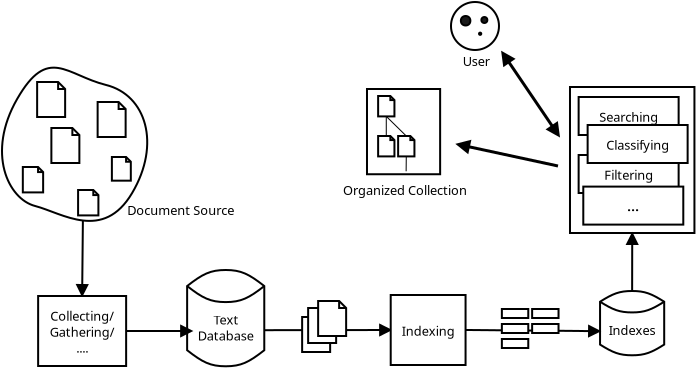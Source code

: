 <?xml version="1.0" encoding="UTF-8"?>
<dia:diagram xmlns:dia="http://www.lysator.liu.se/~alla/dia/">
  <dia:layer name="Fundo" visible="true">
    <dia:object type="Flowchart - Magnetic Disk" version="0" id="O0">
      <dia:attribute name="obj_pos">
        <dia:point val="18.2,5.8"/>
      </dia:attribute>
      <dia:attribute name="obj_bb">
        <dia:rectangle val="18.15,5.75;22.107,10.664"/>
      </dia:attribute>
      <dia:attribute name="elem_corner">
        <dia:point val="18.2,5.8"/>
      </dia:attribute>
      <dia:attribute name="elem_width">
        <dia:real val="3.857"/>
      </dia:attribute>
      <dia:attribute name="elem_height">
        <dia:real val="4.814"/>
      </dia:attribute>
      <dia:attribute name="line_width">
        <dia:real val="0.1"/>
      </dia:attribute>
      <dia:attribute name="line_colour">
        <dia:color val="#000000"/>
      </dia:attribute>
      <dia:attribute name="fill_colour">
        <dia:color val="#ffffff"/>
      </dia:attribute>
      <dia:attribute name="show_background">
        <dia:boolean val="true"/>
      </dia:attribute>
      <dia:attribute name="line_style">
        <dia:enum val="0"/>
        <dia:real val="1"/>
      </dia:attribute>
      <dia:attribute name="text">
        <dia:composite type="text">
          <dia:attribute name="string">
            <dia:string>#Text
Database#</dia:string>
          </dia:attribute>
          <dia:attribute name="font">
            <dia:font family="sans" style="0" name="Helvetica"/>
          </dia:attribute>
          <dia:attribute name="height">
            <dia:real val="0.8"/>
          </dia:attribute>
          <dia:attribute name="pos">
            <dia:point val="20.129,8.358"/>
          </dia:attribute>
          <dia:attribute name="color">
            <dia:color val="#000000"/>
          </dia:attribute>
          <dia:attribute name="alignment">
            <dia:enum val="1"/>
          </dia:attribute>
        </dia:composite>
      </dia:attribute>
      <dia:attribute name="flip_horizontal">
        <dia:boolean val="false"/>
      </dia:attribute>
      <dia:attribute name="flip_vertical">
        <dia:boolean val="false"/>
      </dia:attribute>
    </dia:object>
    <dia:object type="Standard - Line" version="0" id="O1">
      <dia:attribute name="obj_pos">
        <dia:point val="22.057,8.809"/>
      </dia:attribute>
      <dia:attribute name="obj_bb">
        <dia:rectangle val="22.007,8.3;28.451,9.3"/>
      </dia:attribute>
      <dia:attribute name="conn_endpoints">
        <dia:point val="22.057,8.809"/>
        <dia:point val="28.4,8.8"/>
      </dia:attribute>
      <dia:attribute name="numcp">
        <dia:int val="1"/>
      </dia:attribute>
      <dia:attribute name="end_arrow">
        <dia:enum val="3"/>
      </dia:attribute>
      <dia:attribute name="end_arrow_length">
        <dia:real val="0.5"/>
      </dia:attribute>
      <dia:attribute name="end_arrow_width">
        <dia:real val="0.5"/>
      </dia:attribute>
      <dia:connections>
        <dia:connection handle="0" to="O0" connection="11"/>
        <dia:connection handle="1" to="O5" connection="7"/>
      </dia:connections>
    </dia:object>
    <dia:group>
      <dia:object type="Filesystem - File" version="0" id="O2">
        <dia:attribute name="obj_pos">
          <dia:point val="23.95,8.15"/>
        </dia:attribute>
        <dia:attribute name="obj_bb">
          <dia:rectangle val="23.9,8.1;25.421,9.95"/>
        </dia:attribute>
        <dia:attribute name="elem_corner">
          <dia:point val="23.95,8.15"/>
        </dia:attribute>
        <dia:attribute name="elem_width">
          <dia:real val="1.4"/>
        </dia:attribute>
        <dia:attribute name="elem_height">
          <dia:real val="1.75"/>
        </dia:attribute>
        <dia:attribute name="line_width">
          <dia:real val="0.1"/>
        </dia:attribute>
        <dia:attribute name="line_colour">
          <dia:color val="#000000"/>
        </dia:attribute>
        <dia:attribute name="fill_colour">
          <dia:color val="#ffffff"/>
        </dia:attribute>
        <dia:attribute name="show_background">
          <dia:boolean val="true"/>
        </dia:attribute>
        <dia:attribute name="line_style">
          <dia:enum val="0"/>
          <dia:real val="1"/>
        </dia:attribute>
        <dia:attribute name="flip_horizontal">
          <dia:boolean val="false"/>
        </dia:attribute>
        <dia:attribute name="flip_vertical">
          <dia:boolean val="false"/>
        </dia:attribute>
      </dia:object>
      <dia:object type="Filesystem - File" version="0" id="O3">
        <dia:attribute name="obj_pos">
          <dia:point val="24.25,7.7"/>
        </dia:attribute>
        <dia:attribute name="obj_bb">
          <dia:rectangle val="24.2,7.65;25.721,9.5"/>
        </dia:attribute>
        <dia:attribute name="elem_corner">
          <dia:point val="24.25,7.7"/>
        </dia:attribute>
        <dia:attribute name="elem_width">
          <dia:real val="1.4"/>
        </dia:attribute>
        <dia:attribute name="elem_height">
          <dia:real val="1.75"/>
        </dia:attribute>
        <dia:attribute name="line_width">
          <dia:real val="0.1"/>
        </dia:attribute>
        <dia:attribute name="line_colour">
          <dia:color val="#000000"/>
        </dia:attribute>
        <dia:attribute name="fill_colour">
          <dia:color val="#ffffff"/>
        </dia:attribute>
        <dia:attribute name="show_background">
          <dia:boolean val="true"/>
        </dia:attribute>
        <dia:attribute name="line_style">
          <dia:enum val="0"/>
          <dia:real val="1"/>
        </dia:attribute>
        <dia:attribute name="flip_horizontal">
          <dia:boolean val="false"/>
        </dia:attribute>
        <dia:attribute name="flip_vertical">
          <dia:boolean val="false"/>
        </dia:attribute>
      </dia:object>
      <dia:object type="Filesystem - File" version="0" id="O4">
        <dia:attribute name="obj_pos">
          <dia:point val="24.75,7.35"/>
        </dia:attribute>
        <dia:attribute name="obj_bb">
          <dia:rectangle val="24.7,7.3;26.221,9.15"/>
        </dia:attribute>
        <dia:attribute name="elem_corner">
          <dia:point val="24.75,7.35"/>
        </dia:attribute>
        <dia:attribute name="elem_width">
          <dia:real val="1.4"/>
        </dia:attribute>
        <dia:attribute name="elem_height">
          <dia:real val="1.75"/>
        </dia:attribute>
        <dia:attribute name="line_width">
          <dia:real val="0.1"/>
        </dia:attribute>
        <dia:attribute name="line_colour">
          <dia:color val="#000000"/>
        </dia:attribute>
        <dia:attribute name="fill_colour">
          <dia:color val="#ffffff"/>
        </dia:attribute>
        <dia:attribute name="show_background">
          <dia:boolean val="true"/>
        </dia:attribute>
        <dia:attribute name="line_style">
          <dia:enum val="0"/>
          <dia:real val="1"/>
        </dia:attribute>
        <dia:attribute name="flip_horizontal">
          <dia:boolean val="false"/>
        </dia:attribute>
        <dia:attribute name="flip_vertical">
          <dia:boolean val="false"/>
        </dia:attribute>
      </dia:object>
    </dia:group>
    <dia:object type="Flowchart - Box" version="0" id="O5">
      <dia:attribute name="obj_pos">
        <dia:point val="28.4,7.05"/>
      </dia:attribute>
      <dia:attribute name="obj_bb">
        <dia:rectangle val="28.35,7;32.15,10.6"/>
      </dia:attribute>
      <dia:attribute name="elem_corner">
        <dia:point val="28.4,7.05"/>
      </dia:attribute>
      <dia:attribute name="elem_width">
        <dia:real val="3.7"/>
      </dia:attribute>
      <dia:attribute name="elem_height">
        <dia:real val="3.5"/>
      </dia:attribute>
      <dia:attribute name="show_background">
        <dia:boolean val="true"/>
      </dia:attribute>
      <dia:attribute name="padding">
        <dia:real val="0.5"/>
      </dia:attribute>
      <dia:attribute name="text">
        <dia:composite type="text">
          <dia:attribute name="string">
            <dia:string>#Indexing#</dia:string>
          </dia:attribute>
          <dia:attribute name="font">
            <dia:font family="sans" style="0" name="Helvetica"/>
          </dia:attribute>
          <dia:attribute name="height">
            <dia:real val="0.8"/>
          </dia:attribute>
          <dia:attribute name="pos">
            <dia:point val="30.25,8.95"/>
          </dia:attribute>
          <dia:attribute name="color">
            <dia:color val="#000000"/>
          </dia:attribute>
          <dia:attribute name="alignment">
            <dia:enum val="1"/>
          </dia:attribute>
        </dia:composite>
      </dia:attribute>
    </dia:object>
    <dia:object type="Flowchart - Magnetic Disk" version="0" id="O6">
      <dia:attribute name="obj_pos">
        <dia:point val="38.846,6.85"/>
      </dia:attribute>
      <dia:attribute name="obj_bb">
        <dia:rectangle val="38.796,6.8;42.103,10.114"/>
      </dia:attribute>
      <dia:attribute name="elem_corner">
        <dia:point val="38.846,6.85"/>
      </dia:attribute>
      <dia:attribute name="elem_width">
        <dia:real val="3.207"/>
      </dia:attribute>
      <dia:attribute name="elem_height">
        <dia:real val="3.214"/>
      </dia:attribute>
      <dia:attribute name="line_width">
        <dia:real val="0.1"/>
      </dia:attribute>
      <dia:attribute name="line_colour">
        <dia:color val="#000000"/>
      </dia:attribute>
      <dia:attribute name="fill_colour">
        <dia:color val="#ffffff"/>
      </dia:attribute>
      <dia:attribute name="show_background">
        <dia:boolean val="true"/>
      </dia:attribute>
      <dia:attribute name="line_style">
        <dia:enum val="0"/>
        <dia:real val="1"/>
      </dia:attribute>
      <dia:attribute name="text">
        <dia:composite type="text">
          <dia:attribute name="string">
            <dia:string>#Indexes#</dia:string>
          </dia:attribute>
          <dia:attribute name="font">
            <dia:font family="sans" style="0" name="Helvetica"/>
          </dia:attribute>
          <dia:attribute name="height">
            <dia:real val="0.8"/>
          </dia:attribute>
          <dia:attribute name="pos">
            <dia:point val="40.45,8.875"/>
          </dia:attribute>
          <dia:attribute name="color">
            <dia:color val="#000000"/>
          </dia:attribute>
          <dia:attribute name="alignment">
            <dia:enum val="1"/>
          </dia:attribute>
        </dia:composite>
      </dia:attribute>
      <dia:attribute name="flip_horizontal">
        <dia:boolean val="false"/>
      </dia:attribute>
      <dia:attribute name="flip_vertical">
        <dia:boolean val="false"/>
      </dia:attribute>
    </dia:object>
    <dia:object type="Standard - Line" version="0" id="O7">
      <dia:attribute name="obj_pos">
        <dia:point val="32.1,8.8"/>
      </dia:attribute>
      <dia:attribute name="obj_bb">
        <dia:rectangle val="32.05,8.358;38.901,9.359"/>
      </dia:attribute>
      <dia:attribute name="conn_endpoints">
        <dia:point val="32.1,8.8"/>
        <dia:point val="38.846,8.859"/>
      </dia:attribute>
      <dia:attribute name="numcp">
        <dia:int val="1"/>
      </dia:attribute>
      <dia:attribute name="end_arrow">
        <dia:enum val="3"/>
      </dia:attribute>
      <dia:attribute name="end_arrow_length">
        <dia:real val="0.5"/>
      </dia:attribute>
      <dia:attribute name="end_arrow_width">
        <dia:real val="0.5"/>
      </dia:attribute>
      <dia:connections>
        <dia:connection handle="0" to="O5" connection="8"/>
        <dia:connection handle="1" to="O6" connection="6"/>
      </dia:connections>
    </dia:object>
    <dia:object type="Standard - Line" version="0" id="O8">
      <dia:attribute name="obj_pos">
        <dia:point val="12.988,3.325"/>
      </dia:attribute>
      <dia:attribute name="obj_bb">
        <dia:rectangle val="12.45,3.275;13.45,7.155"/>
      </dia:attribute>
      <dia:attribute name="conn_endpoints">
        <dia:point val="12.988,3.325"/>
        <dia:point val="12.95,7.1"/>
      </dia:attribute>
      <dia:attribute name="numcp">
        <dia:int val="1"/>
      </dia:attribute>
      <dia:attribute name="end_arrow">
        <dia:enum val="3"/>
      </dia:attribute>
      <dia:attribute name="end_arrow_length">
        <dia:real val="0.5"/>
      </dia:attribute>
      <dia:attribute name="end_arrow_width">
        <dia:real val="0.5"/>
      </dia:attribute>
      <dia:connections>
        <dia:connection handle="0" to="O37" connection="5"/>
        <dia:connection handle="1" to="O9" connection="2"/>
      </dia:connections>
    </dia:object>
    <dia:object type="Flowchart - Box" version="0" id="O9">
      <dia:attribute name="obj_pos">
        <dia:point val="10.75,7.1"/>
      </dia:attribute>
      <dia:attribute name="obj_bb">
        <dia:rectangle val="10.7,7.05;15.2,10.65"/>
      </dia:attribute>
      <dia:attribute name="elem_corner">
        <dia:point val="10.75,7.1"/>
      </dia:attribute>
      <dia:attribute name="elem_width">
        <dia:real val="4.4"/>
      </dia:attribute>
      <dia:attribute name="elem_height">
        <dia:real val="3.5"/>
      </dia:attribute>
      <dia:attribute name="show_background">
        <dia:boolean val="true"/>
      </dia:attribute>
      <dia:attribute name="padding">
        <dia:real val="0.5"/>
      </dia:attribute>
      <dia:attribute name="text">
        <dia:composite type="text">
          <dia:attribute name="string">
            <dia:string>#Collecting/
Gathering/
....#</dia:string>
          </dia:attribute>
          <dia:attribute name="font">
            <dia:font family="sans" style="0" name="Helvetica"/>
          </dia:attribute>
          <dia:attribute name="height">
            <dia:real val="0.8"/>
          </dia:attribute>
          <dia:attribute name="pos">
            <dia:point val="12.95,8.2"/>
          </dia:attribute>
          <dia:attribute name="color">
            <dia:color val="#000000"/>
          </dia:attribute>
          <dia:attribute name="alignment">
            <dia:enum val="1"/>
          </dia:attribute>
        </dia:composite>
      </dia:attribute>
    </dia:object>
    <dia:object type="Standard - Line" version="0" id="O10">
      <dia:attribute name="obj_pos">
        <dia:point val="15.15,8.85"/>
      </dia:attribute>
      <dia:attribute name="obj_bb">
        <dia:rectangle val="15.1,8.35;18.5,9.35"/>
      </dia:attribute>
      <dia:attribute name="conn_endpoints">
        <dia:point val="15.15,8.85"/>
        <dia:point val="18.45,8.85"/>
      </dia:attribute>
      <dia:attribute name="numcp">
        <dia:int val="1"/>
      </dia:attribute>
      <dia:attribute name="end_arrow">
        <dia:enum val="3"/>
      </dia:attribute>
      <dia:attribute name="end_arrow_length">
        <dia:real val="0.5"/>
      </dia:attribute>
      <dia:attribute name="end_arrow_width">
        <dia:real val="0.5"/>
      </dia:attribute>
      <dia:connections>
        <dia:connection handle="0" to="O9" connection="8"/>
      </dia:connections>
    </dia:object>
    <dia:group>
      <dia:object type="Standard - Box" version="0" id="O11">
        <dia:attribute name="obj_pos">
          <dia:point val="33.937,7.75"/>
        </dia:attribute>
        <dia:attribute name="obj_bb">
          <dia:rectangle val="33.887,7.7;35.307,8.25"/>
        </dia:attribute>
        <dia:attribute name="elem_corner">
          <dia:point val="33.937,7.75"/>
        </dia:attribute>
        <dia:attribute name="elem_width">
          <dia:real val="1.32"/>
        </dia:attribute>
        <dia:attribute name="elem_height">
          <dia:real val="0.45"/>
        </dia:attribute>
        <dia:attribute name="show_background">
          <dia:boolean val="true"/>
        </dia:attribute>
        <dia:attribute name="aspect">
          <dia:enum val="1"/>
        </dia:attribute>
      </dia:object>
      <dia:object type="Standard - Box" version="0" id="O12">
        <dia:attribute name="obj_pos">
          <dia:point val="33.937,8.5"/>
        </dia:attribute>
        <dia:attribute name="obj_bb">
          <dia:rectangle val="33.887,8.45;35.307,9"/>
        </dia:attribute>
        <dia:attribute name="elem_corner">
          <dia:point val="33.937,8.5"/>
        </dia:attribute>
        <dia:attribute name="elem_width">
          <dia:real val="1.32"/>
        </dia:attribute>
        <dia:attribute name="elem_height">
          <dia:real val="0.45"/>
        </dia:attribute>
        <dia:attribute name="show_background">
          <dia:boolean val="true"/>
        </dia:attribute>
        <dia:attribute name="aspect">
          <dia:enum val="1"/>
        </dia:attribute>
      </dia:object>
      <dia:object type="Standard - Box" version="0" id="O13">
        <dia:attribute name="obj_pos">
          <dia:point val="33.937,9.25"/>
        </dia:attribute>
        <dia:attribute name="obj_bb">
          <dia:rectangle val="33.887,9.2;35.307,9.75"/>
        </dia:attribute>
        <dia:attribute name="elem_corner">
          <dia:point val="33.937,9.25"/>
        </dia:attribute>
        <dia:attribute name="elem_width">
          <dia:real val="1.32"/>
        </dia:attribute>
        <dia:attribute name="elem_height">
          <dia:real val="0.45"/>
        </dia:attribute>
        <dia:attribute name="show_background">
          <dia:boolean val="true"/>
        </dia:attribute>
        <dia:attribute name="aspect">
          <dia:enum val="1"/>
        </dia:attribute>
      </dia:object>
      <dia:object type="Standard - Box" version="0" id="O14">
        <dia:attribute name="obj_pos">
          <dia:point val="35.45,7.75"/>
        </dia:attribute>
        <dia:attribute name="obj_bb">
          <dia:rectangle val="35.4,7.7;36.82,8.25"/>
        </dia:attribute>
        <dia:attribute name="elem_corner">
          <dia:point val="35.45,7.75"/>
        </dia:attribute>
        <dia:attribute name="elem_width">
          <dia:real val="1.32"/>
        </dia:attribute>
        <dia:attribute name="elem_height">
          <dia:real val="0.45"/>
        </dia:attribute>
        <dia:attribute name="show_background">
          <dia:boolean val="true"/>
        </dia:attribute>
        <dia:attribute name="aspect">
          <dia:enum val="1"/>
        </dia:attribute>
      </dia:object>
      <dia:object type="Standard - Box" version="0" id="O15">
        <dia:attribute name="obj_pos">
          <dia:point val="35.45,8.5"/>
        </dia:attribute>
        <dia:attribute name="obj_bb">
          <dia:rectangle val="35.4,8.45;36.82,9"/>
        </dia:attribute>
        <dia:attribute name="elem_corner">
          <dia:point val="35.45,8.5"/>
        </dia:attribute>
        <dia:attribute name="elem_width">
          <dia:real val="1.32"/>
        </dia:attribute>
        <dia:attribute name="elem_height">
          <dia:real val="0.45"/>
        </dia:attribute>
        <dia:attribute name="show_background">
          <dia:boolean val="true"/>
        </dia:attribute>
        <dia:attribute name="aspect">
          <dia:enum val="1"/>
        </dia:attribute>
      </dia:object>
    </dia:group>
    <dia:group>
      <dia:object type="Standard - Box" version="0" id="O16">
        <dia:attribute name="obj_pos">
          <dia:point val="37.343,-3.35"/>
        </dia:attribute>
        <dia:attribute name="obj_bb">
          <dia:rectangle val="37.293,-3.4;43.615,4"/>
        </dia:attribute>
        <dia:attribute name="elem_corner">
          <dia:point val="37.343,-3.35"/>
        </dia:attribute>
        <dia:attribute name="elem_width">
          <dia:real val="6.222"/>
        </dia:attribute>
        <dia:attribute name="elem_height">
          <dia:real val="7.3"/>
        </dia:attribute>
        <dia:attribute name="show_background">
          <dia:boolean val="true"/>
        </dia:attribute>
        <dia:attribute name="aspect">
          <dia:enum val="1"/>
        </dia:attribute>
      </dia:object>
      <dia:object type="Flowchart - Box" version="0" id="O17">
        <dia:attribute name="obj_pos">
          <dia:point val="37.775,-2.85"/>
        </dia:attribute>
        <dia:attribute name="obj_bb">
          <dia:rectangle val="37.725,-2.9;42.825,-0.9"/>
        </dia:attribute>
        <dia:attribute name="elem_corner">
          <dia:point val="37.775,-2.85"/>
        </dia:attribute>
        <dia:attribute name="elem_width">
          <dia:real val="5"/>
        </dia:attribute>
        <dia:attribute name="elem_height">
          <dia:real val="1.9"/>
        </dia:attribute>
        <dia:attribute name="show_background">
          <dia:boolean val="true"/>
        </dia:attribute>
        <dia:attribute name="padding">
          <dia:real val="0.5"/>
        </dia:attribute>
        <dia:attribute name="text">
          <dia:composite type="text">
            <dia:attribute name="string">
              <dia:string>#Searching#</dia:string>
            </dia:attribute>
            <dia:attribute name="font">
              <dia:font family="sans" style="0" name="Helvetica"/>
            </dia:attribute>
            <dia:attribute name="height">
              <dia:real val="0.8"/>
            </dia:attribute>
            <dia:attribute name="pos">
              <dia:point val="40.275,-1.75"/>
            </dia:attribute>
            <dia:attribute name="color">
              <dia:color val="#000000"/>
            </dia:attribute>
            <dia:attribute name="alignment">
              <dia:enum val="1"/>
            </dia:attribute>
          </dia:composite>
        </dia:attribute>
      </dia:object>
      <dia:object type="Flowchart - Box" version="0" id="O18">
        <dia:attribute name="obj_pos">
          <dia:point val="37.775,0.05"/>
        </dia:attribute>
        <dia:attribute name="obj_bb">
          <dia:rectangle val="37.725,-1e-07;42.825,2"/>
        </dia:attribute>
        <dia:attribute name="elem_corner">
          <dia:point val="37.775,0.05"/>
        </dia:attribute>
        <dia:attribute name="elem_width">
          <dia:real val="5"/>
        </dia:attribute>
        <dia:attribute name="elem_height">
          <dia:real val="1.9"/>
        </dia:attribute>
        <dia:attribute name="show_background">
          <dia:boolean val="true"/>
        </dia:attribute>
        <dia:attribute name="padding">
          <dia:real val="0.5"/>
        </dia:attribute>
        <dia:attribute name="text">
          <dia:composite type="text">
            <dia:attribute name="string">
              <dia:string>#Filtering#</dia:string>
            </dia:attribute>
            <dia:attribute name="font">
              <dia:font family="sans" style="0" name="Helvetica"/>
            </dia:attribute>
            <dia:attribute name="height">
              <dia:real val="0.8"/>
            </dia:attribute>
            <dia:attribute name="pos">
              <dia:point val="40.275,1.15"/>
            </dia:attribute>
            <dia:attribute name="color">
              <dia:color val="#000000"/>
            </dia:attribute>
            <dia:attribute name="alignment">
              <dia:enum val="1"/>
            </dia:attribute>
          </dia:composite>
        </dia:attribute>
      </dia:object>
      <dia:object type="Flowchart - Box" version="0" id="O19">
        <dia:attribute name="obj_pos">
          <dia:point val="38.225,-1.45"/>
        </dia:attribute>
        <dia:attribute name="obj_bb">
          <dia:rectangle val="38.175,-1.5;43.275,0.5"/>
        </dia:attribute>
        <dia:attribute name="elem_corner">
          <dia:point val="38.225,-1.45"/>
        </dia:attribute>
        <dia:attribute name="elem_width">
          <dia:real val="5"/>
        </dia:attribute>
        <dia:attribute name="elem_height">
          <dia:real val="1.9"/>
        </dia:attribute>
        <dia:attribute name="show_background">
          <dia:boolean val="true"/>
        </dia:attribute>
        <dia:attribute name="padding">
          <dia:real val="0.5"/>
        </dia:attribute>
        <dia:attribute name="text">
          <dia:composite type="text">
            <dia:attribute name="string">
              <dia:string>#Classifying#</dia:string>
            </dia:attribute>
            <dia:attribute name="font">
              <dia:font family="sans" style="0" name="Helvetica"/>
            </dia:attribute>
            <dia:attribute name="height">
              <dia:real val="0.8"/>
            </dia:attribute>
            <dia:attribute name="pos">
              <dia:point val="40.725,-0.35"/>
            </dia:attribute>
            <dia:attribute name="color">
              <dia:color val="#000000"/>
            </dia:attribute>
            <dia:attribute name="alignment">
              <dia:enum val="1"/>
            </dia:attribute>
          </dia:composite>
        </dia:attribute>
      </dia:object>
      <dia:object type="Flowchart - Box" version="0" id="O20">
        <dia:attribute name="obj_pos">
          <dia:point val="38.008,1.63"/>
        </dia:attribute>
        <dia:attribute name="obj_bb">
          <dia:rectangle val="37.958,1.58;43.057,3.58"/>
        </dia:attribute>
        <dia:attribute name="elem_corner">
          <dia:point val="38.008,1.63"/>
        </dia:attribute>
        <dia:attribute name="elem_width">
          <dia:real val="5"/>
        </dia:attribute>
        <dia:attribute name="elem_height">
          <dia:real val="1.9"/>
        </dia:attribute>
        <dia:attribute name="show_background">
          <dia:boolean val="true"/>
        </dia:attribute>
        <dia:attribute name="padding">
          <dia:real val="0.5"/>
        </dia:attribute>
        <dia:attribute name="text">
          <dia:composite type="text">
            <dia:attribute name="string">
              <dia:string>#...#</dia:string>
            </dia:attribute>
            <dia:attribute name="font">
              <dia:font family="sans" style="80" name="Helvetica"/>
            </dia:attribute>
            <dia:attribute name="height">
              <dia:real val="0.8"/>
            </dia:attribute>
            <dia:attribute name="pos">
              <dia:point val="40.508,2.73"/>
            </dia:attribute>
            <dia:attribute name="color">
              <dia:color val="#000000"/>
            </dia:attribute>
            <dia:attribute name="alignment">
              <dia:enum val="1"/>
            </dia:attribute>
          </dia:composite>
        </dia:attribute>
      </dia:object>
    </dia:group>
    <dia:group>
      <dia:object type="Standard - Ellipse" version="0" id="O21">
        <dia:attribute name="obj_pos">
          <dia:point val="31.393,-7.6"/>
        </dia:attribute>
        <dia:attribute name="obj_bb">
          <dia:rectangle val="31.343,-7.65;33.843,-5.15"/>
        </dia:attribute>
        <dia:attribute name="elem_corner">
          <dia:point val="31.393,-7.6"/>
        </dia:attribute>
        <dia:attribute name="elem_width">
          <dia:real val="2.4"/>
        </dia:attribute>
        <dia:attribute name="elem_height">
          <dia:real val="2.4"/>
        </dia:attribute>
        <dia:attribute name="aspect">
          <dia:enum val="2"/>
        </dia:attribute>
      </dia:object>
      <dia:object type="Standard - Ellipse" version="0" id="O22">
        <dia:attribute name="obj_pos">
          <dia:point val="31.887,-6.9"/>
        </dia:attribute>
        <dia:attribute name="obj_bb">
          <dia:rectangle val="31.837,-6.95;32.412,-6.375"/>
        </dia:attribute>
        <dia:attribute name="elem_corner">
          <dia:point val="31.887,-6.9"/>
        </dia:attribute>
        <dia:attribute name="elem_width">
          <dia:real val="0.475"/>
        </dia:attribute>
        <dia:attribute name="elem_height">
          <dia:real val="0.475"/>
        </dia:attribute>
        <dia:attribute name="inner_color">
          <dia:color val="#1a1a1a"/>
        </dia:attribute>
        <dia:attribute name="aspect">
          <dia:enum val="2"/>
        </dia:attribute>
      </dia:object>
      <dia:object type="Standard - Ellipse" version="0" id="O23">
        <dia:attribute name="obj_pos">
          <dia:point val="32.912,-6.85"/>
        </dia:attribute>
        <dia:attribute name="obj_bb">
          <dia:rectangle val="32.862,-6.9;33.262,-6.5"/>
        </dia:attribute>
        <dia:attribute name="elem_corner">
          <dia:point val="32.912,-6.85"/>
        </dia:attribute>
        <dia:attribute name="elem_width">
          <dia:real val="0.3"/>
        </dia:attribute>
        <dia:attribute name="elem_height">
          <dia:real val="0.3"/>
        </dia:attribute>
        <dia:attribute name="inner_color">
          <dia:color val="#1a1a1a"/>
        </dia:attribute>
        <dia:attribute name="aspect">
          <dia:enum val="2"/>
        </dia:attribute>
      </dia:object>
      <dia:object type="Standard - Ellipse" version="0" id="O24">
        <dia:attribute name="obj_pos">
          <dia:point val="32.794,-6.069"/>
        </dia:attribute>
        <dia:attribute name="obj_bb">
          <dia:rectangle val="32.744,-6.119;32.956,-5.906"/>
        </dia:attribute>
        <dia:attribute name="elem_corner">
          <dia:point val="32.794,-6.069"/>
        </dia:attribute>
        <dia:attribute name="elem_width">
          <dia:real val="0.113"/>
        </dia:attribute>
        <dia:attribute name="elem_height">
          <dia:real val="0.113"/>
        </dia:attribute>
        <dia:attribute name="inner_color">
          <dia:color val="#1a1a1a"/>
        </dia:attribute>
        <dia:attribute name="aspect">
          <dia:enum val="2"/>
        </dia:attribute>
      </dia:object>
      <dia:object type="Standard - Text" version="0" id="O25">
        <dia:attribute name="obj_pos">
          <dia:point val="31.981,-4.4"/>
        </dia:attribute>
        <dia:attribute name="obj_bb">
          <dia:rectangle val="31.981,-4.95;33.431,-4"/>
        </dia:attribute>
        <dia:attribute name="text">
          <dia:composite type="text">
            <dia:attribute name="string">
              <dia:string>#User#</dia:string>
            </dia:attribute>
            <dia:attribute name="font">
              <dia:font family="sans" style="0" name="Helvetica"/>
            </dia:attribute>
            <dia:attribute name="height">
              <dia:real val="0.8"/>
            </dia:attribute>
            <dia:attribute name="pos">
              <dia:point val="31.981,-4.4"/>
            </dia:attribute>
            <dia:attribute name="color">
              <dia:color val="#000000"/>
            </dia:attribute>
            <dia:attribute name="alignment">
              <dia:enum val="0"/>
            </dia:attribute>
          </dia:composite>
        </dia:attribute>
      </dia:object>
    </dia:group>
    <dia:object type="Standard - Line" version="0" id="O26">
      <dia:attribute name="obj_pos">
        <dia:point val="36.743,0.6"/>
      </dia:attribute>
      <dia:attribute name="obj_bb">
        <dia:rectangle val="31.522,-0.993;36.833,0.689"/>
      </dia:attribute>
      <dia:attribute name="conn_endpoints">
        <dia:point val="36.743,0.6"/>
        <dia:point val="31.7,-0.488"/>
      </dia:attribute>
      <dia:attribute name="numcp">
        <dia:int val="1"/>
      </dia:attribute>
      <dia:attribute name="line_width">
        <dia:real val="0.15"/>
      </dia:attribute>
      <dia:attribute name="end_arrow">
        <dia:enum val="3"/>
      </dia:attribute>
      <dia:attribute name="end_arrow_length">
        <dia:real val="0.5"/>
      </dia:attribute>
      <dia:attribute name="end_arrow_width">
        <dia:real val="0.5"/>
      </dia:attribute>
    </dia:object>
    <dia:object type="Standard - Line" version="0" id="O27">
      <dia:attribute name="obj_pos">
        <dia:point val="36.793,-0.9"/>
      </dia:attribute>
      <dia:attribute name="obj_bb">
        <dia:rectangle val="33.495,-5.431;37.249,-0.557"/>
      </dia:attribute>
      <dia:attribute name="conn_endpoints">
        <dia:point val="36.793,-0.9"/>
        <dia:point val="33.95,-5.088"/>
      </dia:attribute>
      <dia:attribute name="numcp">
        <dia:int val="1"/>
      </dia:attribute>
      <dia:attribute name="line_width">
        <dia:real val="0.15"/>
      </dia:attribute>
      <dia:attribute name="start_arrow">
        <dia:enum val="3"/>
      </dia:attribute>
      <dia:attribute name="start_arrow_length">
        <dia:real val="0.5"/>
      </dia:attribute>
      <dia:attribute name="start_arrow_width">
        <dia:real val="0.5"/>
      </dia:attribute>
      <dia:attribute name="end_arrow">
        <dia:enum val="3"/>
      </dia:attribute>
      <dia:attribute name="end_arrow_length">
        <dia:real val="0.5"/>
      </dia:attribute>
      <dia:attribute name="end_arrow_width">
        <dia:real val="0.5"/>
      </dia:attribute>
    </dia:object>
    <dia:group>
      <dia:object type="Standard - Box" version="0" id="O28">
        <dia:attribute name="obj_pos">
          <dia:point val="27.193,-3.25"/>
        </dia:attribute>
        <dia:attribute name="obj_bb">
          <dia:rectangle val="27.143,-3.3;30.9,1.062"/>
        </dia:attribute>
        <dia:attribute name="elem_corner">
          <dia:point val="27.193,-3.25"/>
        </dia:attribute>
        <dia:attribute name="elem_width">
          <dia:real val="3.657"/>
        </dia:attribute>
        <dia:attribute name="elem_height">
          <dia:real val="4.262"/>
        </dia:attribute>
        <dia:attribute name="show_background">
          <dia:boolean val="true"/>
        </dia:attribute>
      </dia:object>
      <dia:object type="Filesystem - File" version="0" id="O29">
        <dia:attribute name="obj_pos">
          <dia:point val="27.75,-0.9"/>
        </dia:attribute>
        <dia:attribute name="obj_bb">
          <dia:rectangle val="27.7,-0.95;28.636,0.169"/>
        </dia:attribute>
        <dia:attribute name="elem_corner">
          <dia:point val="27.75,-0.9"/>
        </dia:attribute>
        <dia:attribute name="elem_width">
          <dia:real val="0.815"/>
        </dia:attribute>
        <dia:attribute name="elem_height">
          <dia:real val="1.019"/>
        </dia:attribute>
        <dia:attribute name="line_width">
          <dia:real val="0.1"/>
        </dia:attribute>
        <dia:attribute name="line_colour">
          <dia:color val="#000000"/>
        </dia:attribute>
        <dia:attribute name="fill_colour">
          <dia:color val="#ffffff"/>
        </dia:attribute>
        <dia:attribute name="show_background">
          <dia:boolean val="true"/>
        </dia:attribute>
        <dia:attribute name="line_style">
          <dia:enum val="0"/>
          <dia:real val="1"/>
        </dia:attribute>
        <dia:attribute name="flip_horizontal">
          <dia:boolean val="false"/>
        </dia:attribute>
        <dia:attribute name="flip_vertical">
          <dia:boolean val="false"/>
        </dia:attribute>
      </dia:object>
      <dia:object type="Filesystem - File" version="0" id="O30">
        <dia:attribute name="obj_pos">
          <dia:point val="27.75,-2.9"/>
        </dia:attribute>
        <dia:attribute name="obj_bb">
          <dia:rectangle val="27.7,-2.95;28.636,-1.831"/>
        </dia:attribute>
        <dia:attribute name="elem_corner">
          <dia:point val="27.75,-2.9"/>
        </dia:attribute>
        <dia:attribute name="elem_width">
          <dia:real val="0.815"/>
        </dia:attribute>
        <dia:attribute name="elem_height">
          <dia:real val="1.019"/>
        </dia:attribute>
        <dia:attribute name="line_width">
          <dia:real val="0.1"/>
        </dia:attribute>
        <dia:attribute name="line_colour">
          <dia:color val="#000000"/>
        </dia:attribute>
        <dia:attribute name="fill_colour">
          <dia:color val="#ffffff"/>
        </dia:attribute>
        <dia:attribute name="show_background">
          <dia:boolean val="true"/>
        </dia:attribute>
        <dia:attribute name="line_style">
          <dia:enum val="0"/>
          <dia:real val="1"/>
        </dia:attribute>
        <dia:attribute name="flip_horizontal">
          <dia:boolean val="false"/>
        </dia:attribute>
        <dia:attribute name="flip_vertical">
          <dia:boolean val="false"/>
        </dia:attribute>
      </dia:object>
      <dia:object type="Standard - Line" version="0" id="O31">
        <dia:attribute name="obj_pos">
          <dia:point val="28.157,-1.881"/>
        </dia:attribute>
        <dia:attribute name="obj_bb">
          <dia:rectangle val="28.133,-1.906;28.183,-0.875"/>
        </dia:attribute>
        <dia:attribute name="conn_endpoints">
          <dia:point val="28.157,-1.881"/>
          <dia:point val="28.157,-0.9"/>
        </dia:attribute>
        <dia:attribute name="numcp">
          <dia:int val="1"/>
        </dia:attribute>
        <dia:attribute name="line_width">
          <dia:real val="0.05"/>
        </dia:attribute>
        <dia:connections>
          <dia:connection handle="0" to="O30" connection="1"/>
          <dia:connection handle="1" to="O29" connection="0"/>
        </dia:connections>
      </dia:object>
      <dia:object type="Standard - Line" version="0" id="O32">
        <dia:attribute name="obj_pos">
          <dia:point val="28.157,-1.881"/>
        </dia:attribute>
        <dia:attribute name="obj_bb">
          <dia:rectangle val="28.122,-1.917;29.193,-0.865"/>
        </dia:attribute>
        <dia:attribute name="conn_endpoints">
          <dia:point val="28.157,-1.881"/>
          <dia:point val="29.157,-0.9"/>
        </dia:attribute>
        <dia:attribute name="numcp">
          <dia:int val="1"/>
        </dia:attribute>
        <dia:attribute name="line_width">
          <dia:real val="0.05"/>
        </dia:attribute>
        <dia:connections>
          <dia:connection handle="0" to="O30" connection="1"/>
          <dia:connection handle="1" to="O33" connection="0"/>
        </dia:connections>
      </dia:object>
      <dia:object type="Filesystem - File" version="0" id="O33">
        <dia:attribute name="obj_pos">
          <dia:point val="28.75,-0.9"/>
        </dia:attribute>
        <dia:attribute name="obj_bb">
          <dia:rectangle val="28.7,-0.95;29.636,0.169"/>
        </dia:attribute>
        <dia:attribute name="elem_corner">
          <dia:point val="28.75,-0.9"/>
        </dia:attribute>
        <dia:attribute name="elem_width">
          <dia:real val="0.815"/>
        </dia:attribute>
        <dia:attribute name="elem_height">
          <dia:real val="1.019"/>
        </dia:attribute>
        <dia:attribute name="line_width">
          <dia:real val="0.1"/>
        </dia:attribute>
        <dia:attribute name="line_colour">
          <dia:color val="#000000"/>
        </dia:attribute>
        <dia:attribute name="fill_colour">
          <dia:color val="#ffffff"/>
        </dia:attribute>
        <dia:attribute name="show_background">
          <dia:boolean val="true"/>
        </dia:attribute>
        <dia:attribute name="line_style">
          <dia:enum val="0"/>
          <dia:real val="1"/>
        </dia:attribute>
        <dia:attribute name="flip_horizontal">
          <dia:boolean val="false"/>
        </dia:attribute>
        <dia:attribute name="flip_vertical">
          <dia:boolean val="false"/>
        </dia:attribute>
      </dia:object>
      <dia:object type="Standard - Line" version="0" id="O34">
        <dia:attribute name="obj_pos">
          <dia:point val="29.157,0.119"/>
        </dia:attribute>
        <dia:attribute name="obj_bb">
          <dia:rectangle val="29.125,0.094;29.183,0.887"/>
        </dia:attribute>
        <dia:attribute name="conn_endpoints">
          <dia:point val="29.157,0.119"/>
          <dia:point val="29.15,0.862"/>
        </dia:attribute>
        <dia:attribute name="numcp">
          <dia:int val="1"/>
        </dia:attribute>
        <dia:attribute name="line_width">
          <dia:real val="0.05"/>
        </dia:attribute>
        <dia:connections>
          <dia:connection handle="0" to="O33" connection="1"/>
        </dia:connections>
      </dia:object>
      <dia:object type="Standard - Text" version="0" id="O35">
        <dia:attribute name="obj_pos">
          <dia:point val="25.993,2.05"/>
        </dia:attribute>
        <dia:attribute name="obj_bb">
          <dia:rectangle val="25.993,1.5;32.343,2.45"/>
        </dia:attribute>
        <dia:attribute name="text">
          <dia:composite type="text">
            <dia:attribute name="string">
              <dia:string>#Organized Collection#</dia:string>
            </dia:attribute>
            <dia:attribute name="font">
              <dia:font family="sans" style="0" name="Helvetica"/>
            </dia:attribute>
            <dia:attribute name="height">
              <dia:real val="0.8"/>
            </dia:attribute>
            <dia:attribute name="pos">
              <dia:point val="25.993,2.05"/>
            </dia:attribute>
            <dia:attribute name="color">
              <dia:color val="#000000"/>
            </dia:attribute>
            <dia:attribute name="alignment">
              <dia:enum val="0"/>
            </dia:attribute>
          </dia:composite>
        </dia:attribute>
      </dia:object>
    </dia:group>
    <dia:object type="Standard - Line" version="0" id="O36">
      <dia:attribute name="obj_pos">
        <dia:point val="40.45,6.85"/>
      </dia:attribute>
      <dia:attribute name="obj_bb">
        <dia:rectangle val="39.954,3.899;40.955,6.9"/>
      </dia:attribute>
      <dia:attribute name="conn_endpoints">
        <dia:point val="40.45,6.85"/>
        <dia:point val="40.455,3.95"/>
      </dia:attribute>
      <dia:attribute name="numcp">
        <dia:int val="1"/>
      </dia:attribute>
      <dia:attribute name="end_arrow">
        <dia:enum val="3"/>
      </dia:attribute>
      <dia:attribute name="end_arrow_length">
        <dia:real val="0.5"/>
      </dia:attribute>
      <dia:attribute name="end_arrow_width">
        <dia:real val="0.5"/>
      </dia:attribute>
      <dia:connections>
        <dia:connection handle="0" to="O6" connection="2"/>
        <dia:connection handle="1" to="O16" connection="6"/>
      </dia:connections>
    </dia:object>
    <dia:group>
      <dia:object type="Standard - Beziergon" version="0" id="O37">
        <dia:attribute name="obj_pos">
          <dia:point val="9.7,-2.75"/>
        </dia:attribute>
        <dia:attribute name="obj_bb">
          <dia:rectangle val="8.893,-4.368;16.255,3.395"/>
        </dia:attribute>
        <dia:attribute name="bez_points">
          <dia:point val="9.7,-2.75"/>
          <dia:point val="11.25,-5.45"/>
          <dia:point val="12.15,-3.95"/>
          <dia:point val="14.15,-3.45"/>
          <dia:point val="16.15,-2.95"/>
          <dia:point val="16.9,-0.5"/>
          <dia:point val="15.45,1.95"/>
          <dia:point val="14,4.4"/>
          <dia:point val="11.95,2.95"/>
          <dia:point val="10.6,2.6"/>
          <dia:point val="9.25,2.25"/>
          <dia:point val="8.15,-0.05"/>
        </dia:attribute>
        <dia:attribute name="corner_types">
          <dia:enum val="140882840"/>
          <dia:enum val="0"/>
          <dia:enum val="0"/>
          <dia:enum val="0"/>
          <dia:enum val="0"/>
        </dia:attribute>
        <dia:attribute name="show_background">
          <dia:boolean val="true"/>
        </dia:attribute>
      </dia:object>
      <dia:object type="Filesystem - File" version="0" id="O38">
        <dia:attribute name="obj_pos">
          <dia:point val="10.7,-3.6"/>
        </dia:attribute>
        <dia:attribute name="obj_bb">
          <dia:rectangle val="10.65,-3.65;12.171,-1.8"/>
        </dia:attribute>
        <dia:attribute name="elem_corner">
          <dia:point val="10.7,-3.6"/>
        </dia:attribute>
        <dia:attribute name="elem_width">
          <dia:real val="1.4"/>
        </dia:attribute>
        <dia:attribute name="elem_height">
          <dia:real val="1.75"/>
        </dia:attribute>
        <dia:attribute name="line_width">
          <dia:real val="0.1"/>
        </dia:attribute>
        <dia:attribute name="line_colour">
          <dia:color val="#000000"/>
        </dia:attribute>
        <dia:attribute name="fill_colour">
          <dia:color val="#ffffff"/>
        </dia:attribute>
        <dia:attribute name="show_background">
          <dia:boolean val="true"/>
        </dia:attribute>
        <dia:attribute name="line_style">
          <dia:enum val="0"/>
          <dia:real val="1"/>
        </dia:attribute>
        <dia:attribute name="flip_horizontal">
          <dia:boolean val="false"/>
        </dia:attribute>
        <dia:attribute name="flip_vertical">
          <dia:boolean val="false"/>
        </dia:attribute>
      </dia:object>
      <dia:object type="Filesystem - File" version="0" id="O39">
        <dia:attribute name="obj_pos">
          <dia:point val="11.412,-1.3"/>
        </dia:attribute>
        <dia:attribute name="obj_bb">
          <dia:rectangle val="11.363,-1.35;12.883,0.5"/>
        </dia:attribute>
        <dia:attribute name="elem_corner">
          <dia:point val="11.412,-1.3"/>
        </dia:attribute>
        <dia:attribute name="elem_width">
          <dia:real val="1.4"/>
        </dia:attribute>
        <dia:attribute name="elem_height">
          <dia:real val="1.75"/>
        </dia:attribute>
        <dia:attribute name="line_width">
          <dia:real val="0.1"/>
        </dia:attribute>
        <dia:attribute name="line_colour">
          <dia:color val="#000000"/>
        </dia:attribute>
        <dia:attribute name="fill_colour">
          <dia:color val="#ffffff"/>
        </dia:attribute>
        <dia:attribute name="show_background">
          <dia:boolean val="true"/>
        </dia:attribute>
        <dia:attribute name="line_style">
          <dia:enum val="0"/>
          <dia:real val="1"/>
        </dia:attribute>
        <dia:attribute name="flip_horizontal">
          <dia:boolean val="false"/>
        </dia:attribute>
        <dia:attribute name="flip_vertical">
          <dia:boolean val="false"/>
        </dia:attribute>
      </dia:object>
      <dia:object type="Filesystem - File" version="0" id="O40">
        <dia:attribute name="obj_pos">
          <dia:point val="13.725,-2.6"/>
        </dia:attribute>
        <dia:attribute name="obj_bb">
          <dia:rectangle val="13.675,-2.65;15.196,-0.8"/>
        </dia:attribute>
        <dia:attribute name="elem_corner">
          <dia:point val="13.725,-2.6"/>
        </dia:attribute>
        <dia:attribute name="elem_width">
          <dia:real val="1.4"/>
        </dia:attribute>
        <dia:attribute name="elem_height">
          <dia:real val="1.75"/>
        </dia:attribute>
        <dia:attribute name="line_width">
          <dia:real val="0.1"/>
        </dia:attribute>
        <dia:attribute name="line_colour">
          <dia:color val="#000000"/>
        </dia:attribute>
        <dia:attribute name="fill_colour">
          <dia:color val="#ffffff"/>
        </dia:attribute>
        <dia:attribute name="show_background">
          <dia:boolean val="true"/>
        </dia:attribute>
        <dia:attribute name="line_style">
          <dia:enum val="0"/>
          <dia:real val="1"/>
        </dia:attribute>
        <dia:attribute name="flip_horizontal">
          <dia:boolean val="false"/>
        </dia:attribute>
        <dia:attribute name="flip_vertical">
          <dia:boolean val="false"/>
        </dia:attribute>
      </dia:object>
      <dia:object type="Filesystem - File" version="0" id="O41">
        <dia:attribute name="obj_pos">
          <dia:point val="14.438,0.15"/>
        </dia:attribute>
        <dia:attribute name="obj_bb">
          <dia:rectangle val="14.387,0.1;15.454,1.383"/>
        </dia:attribute>
        <dia:attribute name="elem_corner">
          <dia:point val="14.438,0.15"/>
        </dia:attribute>
        <dia:attribute name="elem_width">
          <dia:real val="0.946"/>
        </dia:attribute>
        <dia:attribute name="elem_height">
          <dia:real val="1.183"/>
        </dia:attribute>
        <dia:attribute name="line_width">
          <dia:real val="0.1"/>
        </dia:attribute>
        <dia:attribute name="line_colour">
          <dia:color val="#000000"/>
        </dia:attribute>
        <dia:attribute name="fill_colour">
          <dia:color val="#ffffff"/>
        </dia:attribute>
        <dia:attribute name="show_background">
          <dia:boolean val="true"/>
        </dia:attribute>
        <dia:attribute name="line_style">
          <dia:enum val="0"/>
          <dia:real val="1"/>
        </dia:attribute>
        <dia:attribute name="flip_horizontal">
          <dia:boolean val="false"/>
        </dia:attribute>
        <dia:attribute name="flip_vertical">
          <dia:boolean val="false"/>
        </dia:attribute>
      </dia:object>
      <dia:object type="Filesystem - File" version="0" id="O42">
        <dia:attribute name="obj_pos">
          <dia:point val="9.985,0.65"/>
        </dia:attribute>
        <dia:attribute name="obj_bb">
          <dia:rectangle val="9.935,0.6;11.071,1.969"/>
        </dia:attribute>
        <dia:attribute name="elem_corner">
          <dia:point val="9.985,0.65"/>
        </dia:attribute>
        <dia:attribute name="elem_width">
          <dia:real val="1.015"/>
        </dia:attribute>
        <dia:attribute name="elem_height">
          <dia:real val="1.269"/>
        </dia:attribute>
        <dia:attribute name="line_width">
          <dia:real val="0.1"/>
        </dia:attribute>
        <dia:attribute name="line_colour">
          <dia:color val="#000000"/>
        </dia:attribute>
        <dia:attribute name="fill_colour">
          <dia:color val="#ffffff"/>
        </dia:attribute>
        <dia:attribute name="show_background">
          <dia:boolean val="true"/>
        </dia:attribute>
        <dia:attribute name="line_style">
          <dia:enum val="0"/>
          <dia:real val="1"/>
        </dia:attribute>
        <dia:attribute name="flip_horizontal">
          <dia:boolean val="false"/>
        </dia:attribute>
        <dia:attribute name="flip_vertical">
          <dia:boolean val="false"/>
        </dia:attribute>
      </dia:object>
      <dia:object type="Filesystem - File" version="0" id="O43">
        <dia:attribute name="obj_pos">
          <dia:point val="12.748,1.8"/>
        </dia:attribute>
        <dia:attribute name="obj_bb">
          <dia:rectangle val="12.697,1.75;13.833,3.119"/>
        </dia:attribute>
        <dia:attribute name="elem_corner">
          <dia:point val="12.748,1.8"/>
        </dia:attribute>
        <dia:attribute name="elem_width">
          <dia:real val="1.015"/>
        </dia:attribute>
        <dia:attribute name="elem_height">
          <dia:real val="1.269"/>
        </dia:attribute>
        <dia:attribute name="line_width">
          <dia:real val="0.1"/>
        </dia:attribute>
        <dia:attribute name="line_colour">
          <dia:color val="#000000"/>
        </dia:attribute>
        <dia:attribute name="fill_colour">
          <dia:color val="#ffffff"/>
        </dia:attribute>
        <dia:attribute name="show_background">
          <dia:boolean val="true"/>
        </dia:attribute>
        <dia:attribute name="line_style">
          <dia:enum val="0"/>
          <dia:real val="1"/>
        </dia:attribute>
        <dia:attribute name="flip_horizontal">
          <dia:boolean val="false"/>
        </dia:attribute>
        <dia:attribute name="flip_vertical">
          <dia:boolean val="false"/>
        </dia:attribute>
      </dia:object>
      <dia:object type="Standard - Text" version="0" id="O44">
        <dia:attribute name="obj_pos">
          <dia:point val="15.2,3.05"/>
        </dia:attribute>
        <dia:attribute name="obj_bb">
          <dia:rectangle val="15.2,2.5;20.8,3.45"/>
        </dia:attribute>
        <dia:attribute name="text">
          <dia:composite type="text">
            <dia:attribute name="string">
              <dia:string>#Document Source#</dia:string>
            </dia:attribute>
            <dia:attribute name="font">
              <dia:font family="sans" style="0" name="Helvetica"/>
            </dia:attribute>
            <dia:attribute name="height">
              <dia:real val="0.8"/>
            </dia:attribute>
            <dia:attribute name="pos">
              <dia:point val="15.2,3.05"/>
            </dia:attribute>
            <dia:attribute name="color">
              <dia:color val="#000000"/>
            </dia:attribute>
            <dia:attribute name="alignment">
              <dia:enum val="0"/>
            </dia:attribute>
          </dia:composite>
        </dia:attribute>
      </dia:object>
    </dia:group>
  </dia:layer>
</dia:diagram>
